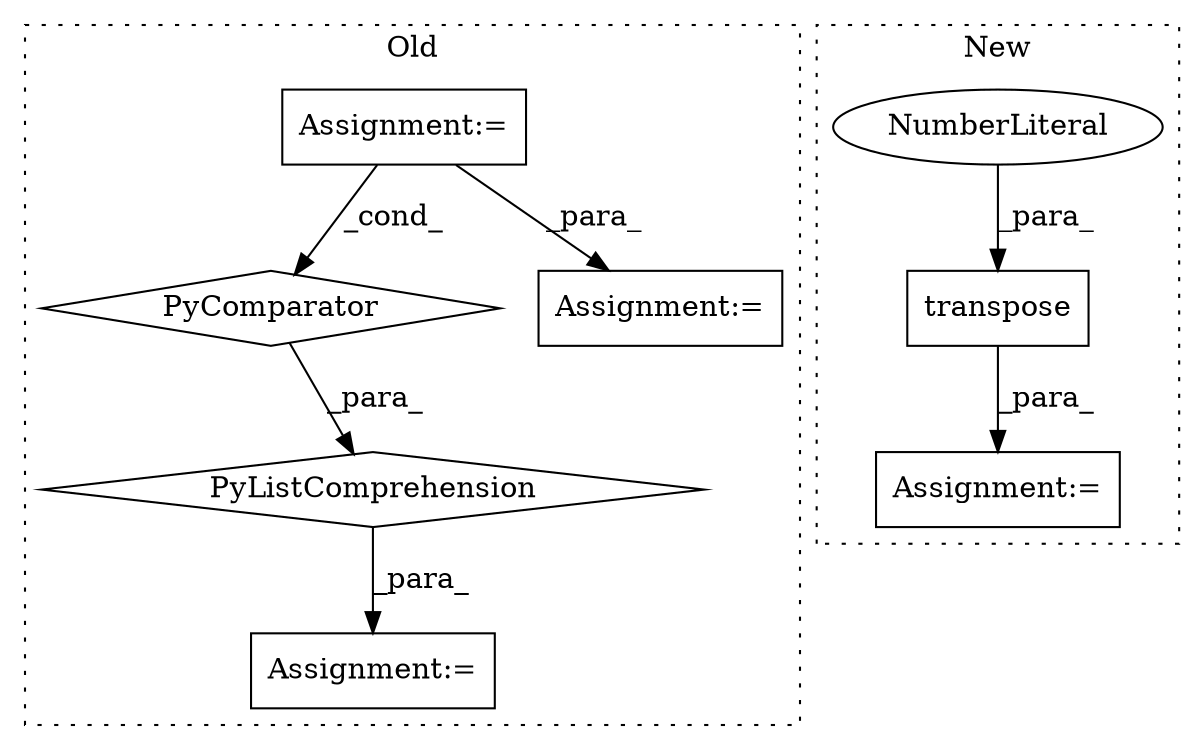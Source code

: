 digraph G {
subgraph cluster0 {
1 [label="PyListComprehension" a="109" s="4081" l="140" shape="diamond"];
3 [label="PyComparator" a="113" s="4183" l="30" shape="diamond"];
4 [label="Assignment:=" a="7" s="3830" l="5" shape="box"];
5 [label="Assignment:=" a="7" s="4069" l="12" shape="box"];
7 [label="Assignment:=" a="7" s="4183" l="30" shape="box"];
label = "Old";
style="dotted";
}
subgraph cluster1 {
2 [label="transpose" a="32" s="3691,3704" l="10,1" shape="box"];
6 [label="Assignment:=" a="7" s="3777" l="1" shape="box"];
8 [label="NumberLiteral" a="34" s="3701" l="1" shape="ellipse"];
label = "New";
style="dotted";
}
1 -> 5 [label="_para_"];
2 -> 6 [label="_para_"];
3 -> 1 [label="_para_"];
4 -> 7 [label="_para_"];
4 -> 3 [label="_cond_"];
8 -> 2 [label="_para_"];
}